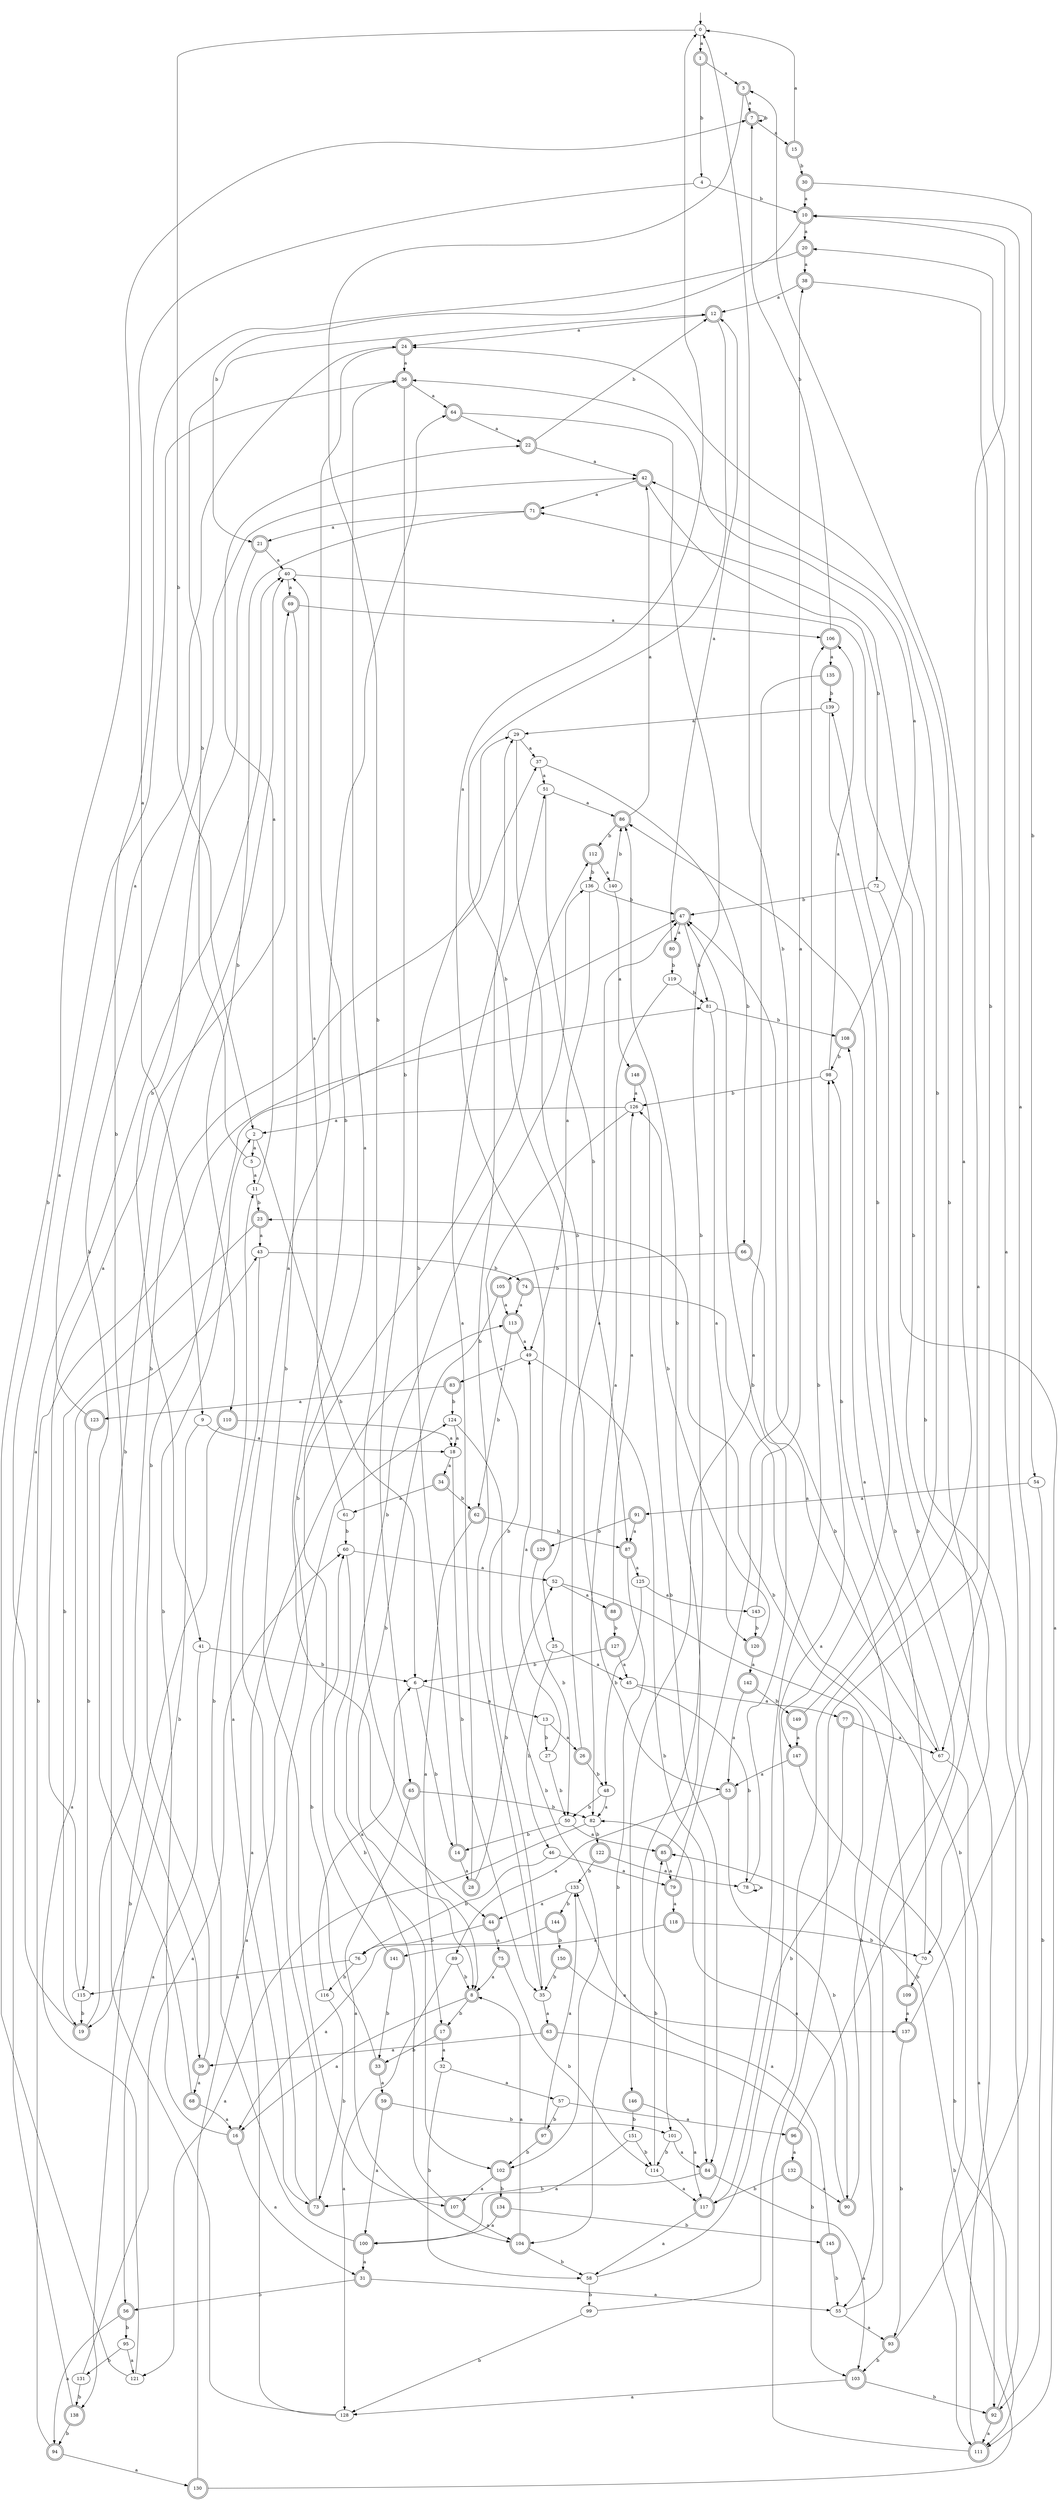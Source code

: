 digraph RandomDFA {
  __start0 [label="", shape=none];
  __start0 -> 0 [label=""];
  0 [shape=circle]
  0 -> 1 [label="a"]
  0 -> 2 [label="b"]
  1 [shape=doublecircle]
  1 -> 3 [label="a"]
  1 -> 4 [label="b"]
  2
  2 -> 5 [label="a"]
  2 -> 6 [label="b"]
  3 [shape=doublecircle]
  3 -> 7 [label="a"]
  3 -> 8 [label="b"]
  4
  4 -> 9 [label="a"]
  4 -> 10 [label="b"]
  5
  5 -> 11 [label="a"]
  5 -> 12 [label="b"]
  6
  6 -> 13 [label="a"]
  6 -> 14 [label="b"]
  7 [shape=doublecircle]
  7 -> 15 [label="a"]
  7 -> 7 [label="b"]
  8 [shape=doublecircle]
  8 -> 16 [label="a"]
  8 -> 17 [label="b"]
  9
  9 -> 18 [label="a"]
  9 -> 19 [label="b"]
  10 [shape=doublecircle]
  10 -> 20 [label="a"]
  10 -> 21 [label="b"]
  11
  11 -> 22 [label="a"]
  11 -> 23 [label="b"]
  12 [shape=doublecircle]
  12 -> 24 [label="a"]
  12 -> 25 [label="b"]
  13
  13 -> 26 [label="a"]
  13 -> 27 [label="b"]
  14 [shape=doublecircle]
  14 -> 28 [label="a"]
  14 -> 29 [label="b"]
  15 [shape=doublecircle]
  15 -> 0 [label="a"]
  15 -> 30 [label="b"]
  16 [shape=doublecircle]
  16 -> 31 [label="a"]
  16 -> 2 [label="b"]
  17 [shape=doublecircle]
  17 -> 32 [label="a"]
  17 -> 33 [label="b"]
  18
  18 -> 34 [label="a"]
  18 -> 35 [label="b"]
  19 [shape=doublecircle]
  19 -> 36 [label="a"]
  19 -> 37 [label="b"]
  20 [shape=doublecircle]
  20 -> 38 [label="a"]
  20 -> 39 [label="b"]
  21 [shape=doublecircle]
  21 -> 40 [label="a"]
  21 -> 41 [label="b"]
  22 [shape=doublecircle]
  22 -> 42 [label="a"]
  22 -> 12 [label="b"]
  23 [shape=doublecircle]
  23 -> 43 [label="a"]
  23 -> 19 [label="b"]
  24 [shape=doublecircle]
  24 -> 36 [label="a"]
  24 -> 44 [label="b"]
  25
  25 -> 45 [label="a"]
  25 -> 46 [label="b"]
  26 [shape=doublecircle]
  26 -> 47 [label="a"]
  26 -> 48 [label="b"]
  27
  27 -> 49 [label="a"]
  27 -> 50 [label="b"]
  28 [shape=doublecircle]
  28 -> 51 [label="a"]
  28 -> 52 [label="b"]
  29
  29 -> 37 [label="a"]
  29 -> 53 [label="b"]
  30 [shape=doublecircle]
  30 -> 10 [label="a"]
  30 -> 54 [label="b"]
  31 [shape=doublecircle]
  31 -> 55 [label="a"]
  31 -> 56 [label="b"]
  32
  32 -> 57 [label="a"]
  32 -> 58 [label="b"]
  33 [shape=doublecircle]
  33 -> 59 [label="a"]
  33 -> 60 [label="b"]
  34 [shape=doublecircle]
  34 -> 61 [label="a"]
  34 -> 62 [label="b"]
  35
  35 -> 63 [label="a"]
  35 -> 29 [label="b"]
  36 [shape=doublecircle]
  36 -> 64 [label="a"]
  36 -> 65 [label="b"]
  37
  37 -> 51 [label="a"]
  37 -> 66 [label="b"]
  38 [shape=doublecircle]
  38 -> 12 [label="a"]
  38 -> 67 [label="b"]
  39 [shape=doublecircle]
  39 -> 68 [label="a"]
  39 -> 47 [label="b"]
  40
  40 -> 69 [label="a"]
  40 -> 70 [label="b"]
  41
  41 -> 56 [label="a"]
  41 -> 6 [label="b"]
  42 [shape=doublecircle]
  42 -> 71 [label="a"]
  42 -> 72 [label="b"]
  43
  43 -> 73 [label="a"]
  43 -> 74 [label="b"]
  44 [shape=doublecircle]
  44 -> 75 [label="a"]
  44 -> 76 [label="b"]
  45
  45 -> 77 [label="a"]
  45 -> 78 [label="b"]
  46
  46 -> 79 [label="a"]
  46 -> 76 [label="b"]
  47 [shape=doublecircle]
  47 -> 80 [label="a"]
  47 -> 81 [label="b"]
  48
  48 -> 82 [label="a"]
  48 -> 50 [label="b"]
  49
  49 -> 83 [label="a"]
  49 -> 84 [label="b"]
  50
  50 -> 85 [label="a"]
  50 -> 14 [label="b"]
  51
  51 -> 86 [label="a"]
  51 -> 87 [label="b"]
  52
  52 -> 88 [label="a"]
  52 -> 55 [label="b"]
  53 [shape=doublecircle]
  53 -> 89 [label="a"]
  53 -> 90 [label="b"]
  54
  54 -> 91 [label="a"]
  54 -> 92 [label="b"]
  55
  55 -> 93 [label="a"]
  55 -> 86 [label="b"]
  56 [shape=doublecircle]
  56 -> 94 [label="a"]
  56 -> 95 [label="b"]
  57
  57 -> 96 [label="a"]
  57 -> 97 [label="b"]
  58
  58 -> 98 [label="a"]
  58 -> 99 [label="b"]
  59 [shape=doublecircle]
  59 -> 100 [label="a"]
  59 -> 101 [label="b"]
  60
  60 -> 52 [label="a"]
  60 -> 102 [label="b"]
  61
  61 -> 40 [label="a"]
  61 -> 60 [label="b"]
  62 [shape=doublecircle]
  62 -> 17 [label="a"]
  62 -> 87 [label="b"]
  63 [shape=doublecircle]
  63 -> 39 [label="a"]
  63 -> 103 [label="b"]
  64 [shape=doublecircle]
  64 -> 22 [label="a"]
  64 -> 101 [label="b"]
  65 [shape=doublecircle]
  65 -> 104 [label="a"]
  65 -> 82 [label="b"]
  66 [shape=doublecircle]
  66 -> 67 [label="a"]
  66 -> 105 [label="b"]
  67
  67 -> 92 [label="a"]
  67 -> 98 [label="b"]
  68 [shape=doublecircle]
  68 -> 16 [label="a"]
  68 -> 42 [label="b"]
  69 [shape=doublecircle]
  69 -> 106 [label="a"]
  69 -> 107 [label="b"]
  70
  70 -> 108 [label="a"]
  70 -> 109 [label="b"]
  71 [shape=doublecircle]
  71 -> 21 [label="a"]
  71 -> 110 [label="b"]
  72
  72 -> 111 [label="a"]
  72 -> 47 [label="b"]
  73 [shape=doublecircle]
  73 -> 64 [label="a"]
  73 -> 112 [label="b"]
  74 [shape=doublecircle]
  74 -> 113 [label="a"]
  74 -> 111 [label="b"]
  75 [shape=doublecircle]
  75 -> 8 [label="a"]
  75 -> 114 [label="b"]
  76
  76 -> 115 [label="a"]
  76 -> 116 [label="b"]
  77 [shape=doublecircle]
  77 -> 67 [label="a"]
  77 -> 117 [label="b"]
  78
  78 -> 78 [label="a"]
  78 -> 47 [label="b"]
  79 [shape=doublecircle]
  79 -> 118 [label="a"]
  79 -> 0 [label="b"]
  80 [shape=doublecircle]
  80 -> 12 [label="a"]
  80 -> 119 [label="b"]
  81
  81 -> 120 [label="a"]
  81 -> 108 [label="b"]
  82
  82 -> 121 [label="a"]
  82 -> 122 [label="b"]
  83 [shape=doublecircle]
  83 -> 123 [label="a"]
  83 -> 124 [label="b"]
  84 [shape=doublecircle]
  84 -> 103 [label="a"]
  84 -> 73 [label="b"]
  85 [shape=doublecircle]
  85 -> 79 [label="a"]
  85 -> 86 [label="b"]
  86 [shape=doublecircle]
  86 -> 42 [label="a"]
  86 -> 112 [label="b"]
  87 [shape=doublecircle]
  87 -> 125 [label="a"]
  87 -> 104 [label="b"]
  88 [shape=doublecircle]
  88 -> 126 [label="a"]
  88 -> 127 [label="b"]
  89
  89 -> 128 [label="a"]
  89 -> 8 [label="b"]
  90 [shape=doublecircle]
  90 -> 82 [label="a"]
  90 -> 47 [label="b"]
  91 [shape=doublecircle]
  91 -> 87 [label="a"]
  91 -> 129 [label="b"]
  92 [shape=doublecircle]
  92 -> 111 [label="a"]
  92 -> 71 [label="b"]
  93 [shape=doublecircle]
  93 -> 20 [label="a"]
  93 -> 103 [label="b"]
  94 [shape=doublecircle]
  94 -> 130 [label="a"]
  94 -> 81 [label="b"]
  95
  95 -> 121 [label="a"]
  95 -> 131 [label="b"]
  96 [shape=doublecircle]
  96 -> 132 [label="a"]
  96 -> 24 [label="b"]
  97 [shape=doublecircle]
  97 -> 133 [label="a"]
  97 -> 102 [label="b"]
  98
  98 -> 106 [label="a"]
  98 -> 126 [label="b"]
  99
  99 -> 3 [label="a"]
  99 -> 128 [label="b"]
  100 [shape=doublecircle]
  100 -> 31 [label="a"]
  100 -> 11 [label="b"]
  101
  101 -> 84 [label="a"]
  101 -> 114 [label="b"]
  102 [shape=doublecircle]
  102 -> 107 [label="a"]
  102 -> 134 [label="b"]
  103 [shape=doublecircle]
  103 -> 128 [label="a"]
  103 -> 92 [label="b"]
  104 [shape=doublecircle]
  104 -> 8 [label="a"]
  104 -> 58 [label="b"]
  105 [shape=doublecircle]
  105 -> 113 [label="a"]
  105 -> 8 [label="b"]
  106 [shape=doublecircle]
  106 -> 135 [label="a"]
  106 -> 7 [label="b"]
  107 [shape=doublecircle]
  107 -> 104 [label="a"]
  107 -> 136 [label="b"]
  108 [shape=doublecircle]
  108 -> 36 [label="a"]
  108 -> 98 [label="b"]
  109 [shape=doublecircle]
  109 -> 137 [label="a"]
  109 -> 23 [label="b"]
  110 [shape=doublecircle]
  110 -> 18 [label="a"]
  110 -> 138 [label="b"]
  111 [shape=doublecircle]
  111 -> 10 [label="a"]
  111 -> 139 [label="b"]
  112 [shape=doublecircle]
  112 -> 140 [label="a"]
  112 -> 136 [label="b"]
  113 [shape=doublecircle]
  113 -> 49 [label="a"]
  113 -> 62 [label="b"]
  114
  114 -> 117 [label="a"]
  114 -> 85 [label="b"]
  115
  115 -> 69 [label="a"]
  115 -> 19 [label="b"]
  116
  116 -> 6 [label="a"]
  116 -> 73 [label="b"]
  117 [shape=doublecircle]
  117 -> 58 [label="a"]
  117 -> 106 [label="b"]
  118 [shape=doublecircle]
  118 -> 141 [label="a"]
  118 -> 70 [label="b"]
  119
  119 -> 82 [label="a"]
  119 -> 81 [label="b"]
  120 [shape=doublecircle]
  120 -> 142 [label="a"]
  120 -> 126 [label="b"]
  121
  121 -> 43 [label="a"]
  121 -> 7 [label="b"]
  122 [shape=doublecircle]
  122 -> 78 [label="a"]
  122 -> 133 [label="b"]
  123 [shape=doublecircle]
  123 -> 24 [label="a"]
  123 -> 115 [label="b"]
  124
  124 -> 18 [label="a"]
  124 -> 102 [label="b"]
  125
  125 -> 143 [label="a"]
  125 -> 48 [label="b"]
  126
  126 -> 2 [label="a"]
  126 -> 35 [label="b"]
  127 [shape=doublecircle]
  127 -> 45 [label="a"]
  127 -> 6 [label="b"]
  128
  128 -> 113 [label="a"]
  128 -> 40 [label="b"]
  129 [shape=doublecircle]
  129 -> 0 [label="a"]
  129 -> 50 [label="b"]
  130 [shape=doublecircle]
  130 -> 124 [label="a"]
  130 -> 85 [label="b"]
  131
  131 -> 60 [label="a"]
  131 -> 138 [label="b"]
  132 [shape=doublecircle]
  132 -> 90 [label="a"]
  132 -> 117 [label="b"]
  133
  133 -> 44 [label="a"]
  133 -> 144 [label="b"]
  134 [shape=doublecircle]
  134 -> 100 [label="a"]
  134 -> 145 [label="b"]
  135 [shape=doublecircle]
  135 -> 146 [label="a"]
  135 -> 139 [label="b"]
  136
  136 -> 49 [label="a"]
  136 -> 47 [label="b"]
  137 [shape=doublecircle]
  137 -> 10 [label="a"]
  137 -> 93 [label="b"]
  138 [shape=doublecircle]
  138 -> 40 [label="a"]
  138 -> 94 [label="b"]
  139
  139 -> 29 [label="a"]
  139 -> 147 [label="b"]
  140
  140 -> 148 [label="a"]
  140 -> 86 [label="b"]
  141 [shape=doublecircle]
  141 -> 36 [label="a"]
  141 -> 33 [label="b"]
  142 [shape=doublecircle]
  142 -> 53 [label="a"]
  142 -> 149 [label="b"]
  143
  143 -> 38 [label="a"]
  143 -> 120 [label="b"]
  144 [shape=doublecircle]
  144 -> 16 [label="a"]
  144 -> 150 [label="b"]
  145 [shape=doublecircle]
  145 -> 133 [label="a"]
  145 -> 55 [label="b"]
  146 [shape=doublecircle]
  146 -> 117 [label="a"]
  146 -> 151 [label="b"]
  147 [shape=doublecircle]
  147 -> 53 [label="a"]
  147 -> 111 [label="b"]
  148 [shape=doublecircle]
  148 -> 126 [label="a"]
  148 -> 84 [label="b"]
  149 [shape=doublecircle]
  149 -> 147 [label="a"]
  149 -> 42 [label="b"]
  150 [shape=doublecircle]
  150 -> 137 [label="a"]
  150 -> 35 [label="b"]
  151
  151 -> 100 [label="a"]
  151 -> 114 [label="b"]
}

